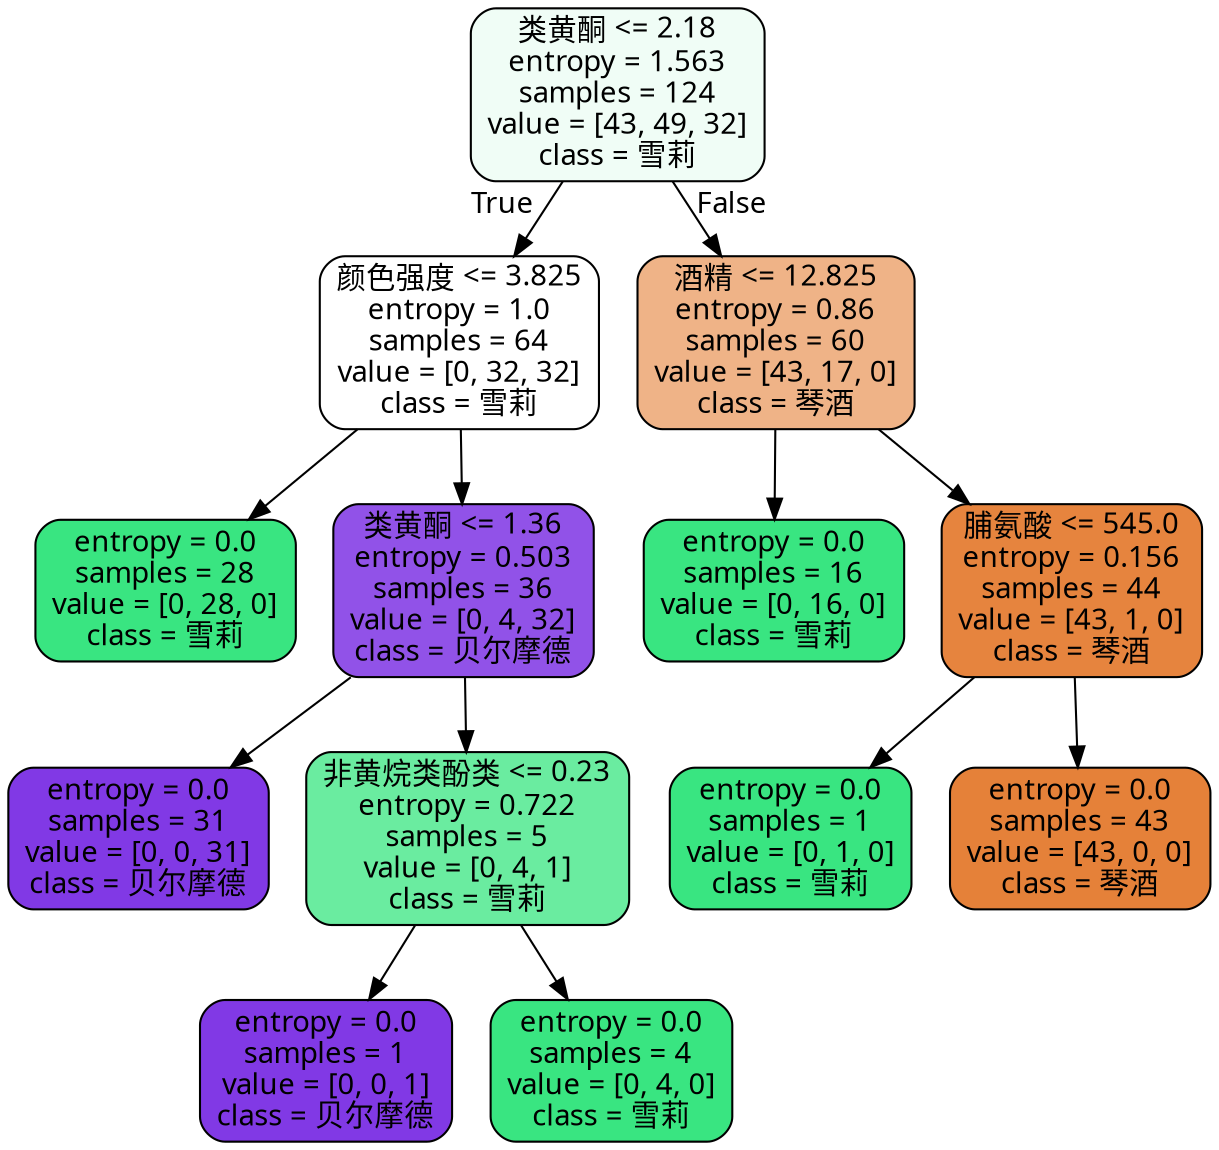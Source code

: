 digraph Tree {
node [shape=box, style="filled, rounded", color="black", fontname="FangSong"] ;
edge [fontname="FangSong"] ;
0 [label="类黄酮 <= 2.18\nentropy = 1.563\nsamples = 124\nvalue = [43, 49, 32]\nclass = 雪莉", fillcolor="#f0fdf6"] ;
1 [label="颜色强度 <= 3.825\nentropy = 1.0\nsamples = 64\nvalue = [0, 32, 32]\nclass = 雪莉", fillcolor="#ffffff"] ;
0 -> 1 [labeldistance=2.5, labelangle=45, headlabel="True"] ;
2 [label="entropy = 0.0\nsamples = 28\nvalue = [0, 28, 0]\nclass = 雪莉", fillcolor="#39e581"] ;
1 -> 2 ;
3 [label="类黄酮 <= 1.36\nentropy = 0.503\nsamples = 36\nvalue = [0, 4, 32]\nclass = 贝尔摩德", fillcolor="#9152e8"] ;
1 -> 3 ;
4 [label="entropy = 0.0\nsamples = 31\nvalue = [0, 0, 31]\nclass = 贝尔摩德", fillcolor="#8139e5"] ;
3 -> 4 ;
5 [label="非黄烷类酚类 <= 0.23\nentropy = 0.722\nsamples = 5\nvalue = [0, 4, 1]\nclass = 雪莉", fillcolor="#6aeca0"] ;
3 -> 5 ;
6 [label="entropy = 0.0\nsamples = 1\nvalue = [0, 0, 1]\nclass = 贝尔摩德", fillcolor="#8139e5"] ;
5 -> 6 ;
7 [label="entropy = 0.0\nsamples = 4\nvalue = [0, 4, 0]\nclass = 雪莉", fillcolor="#39e581"] ;
5 -> 7 ;
8 [label="酒精 <= 12.825\nentropy = 0.86\nsamples = 60\nvalue = [43, 17, 0]\nclass = 琴酒", fillcolor="#efb387"] ;
0 -> 8 [labeldistance=2.5, labelangle=-45, headlabel="False"] ;
9 [label="entropy = 0.0\nsamples = 16\nvalue = [0, 16, 0]\nclass = 雪莉", fillcolor="#39e581"] ;
8 -> 9 ;
10 [label="脯氨酸 <= 545.0\nentropy = 0.156\nsamples = 44\nvalue = [43, 1, 0]\nclass = 琴酒", fillcolor="#e6843e"] ;
8 -> 10 ;
11 [label="entropy = 0.0\nsamples = 1\nvalue = [0, 1, 0]\nclass = 雪莉", fillcolor="#39e581"] ;
10 -> 11 ;
12 [label="entropy = 0.0\nsamples = 43\nvalue = [43, 0, 0]\nclass = 琴酒", fillcolor="#e58139"] ;
10 -> 12 ;
}
